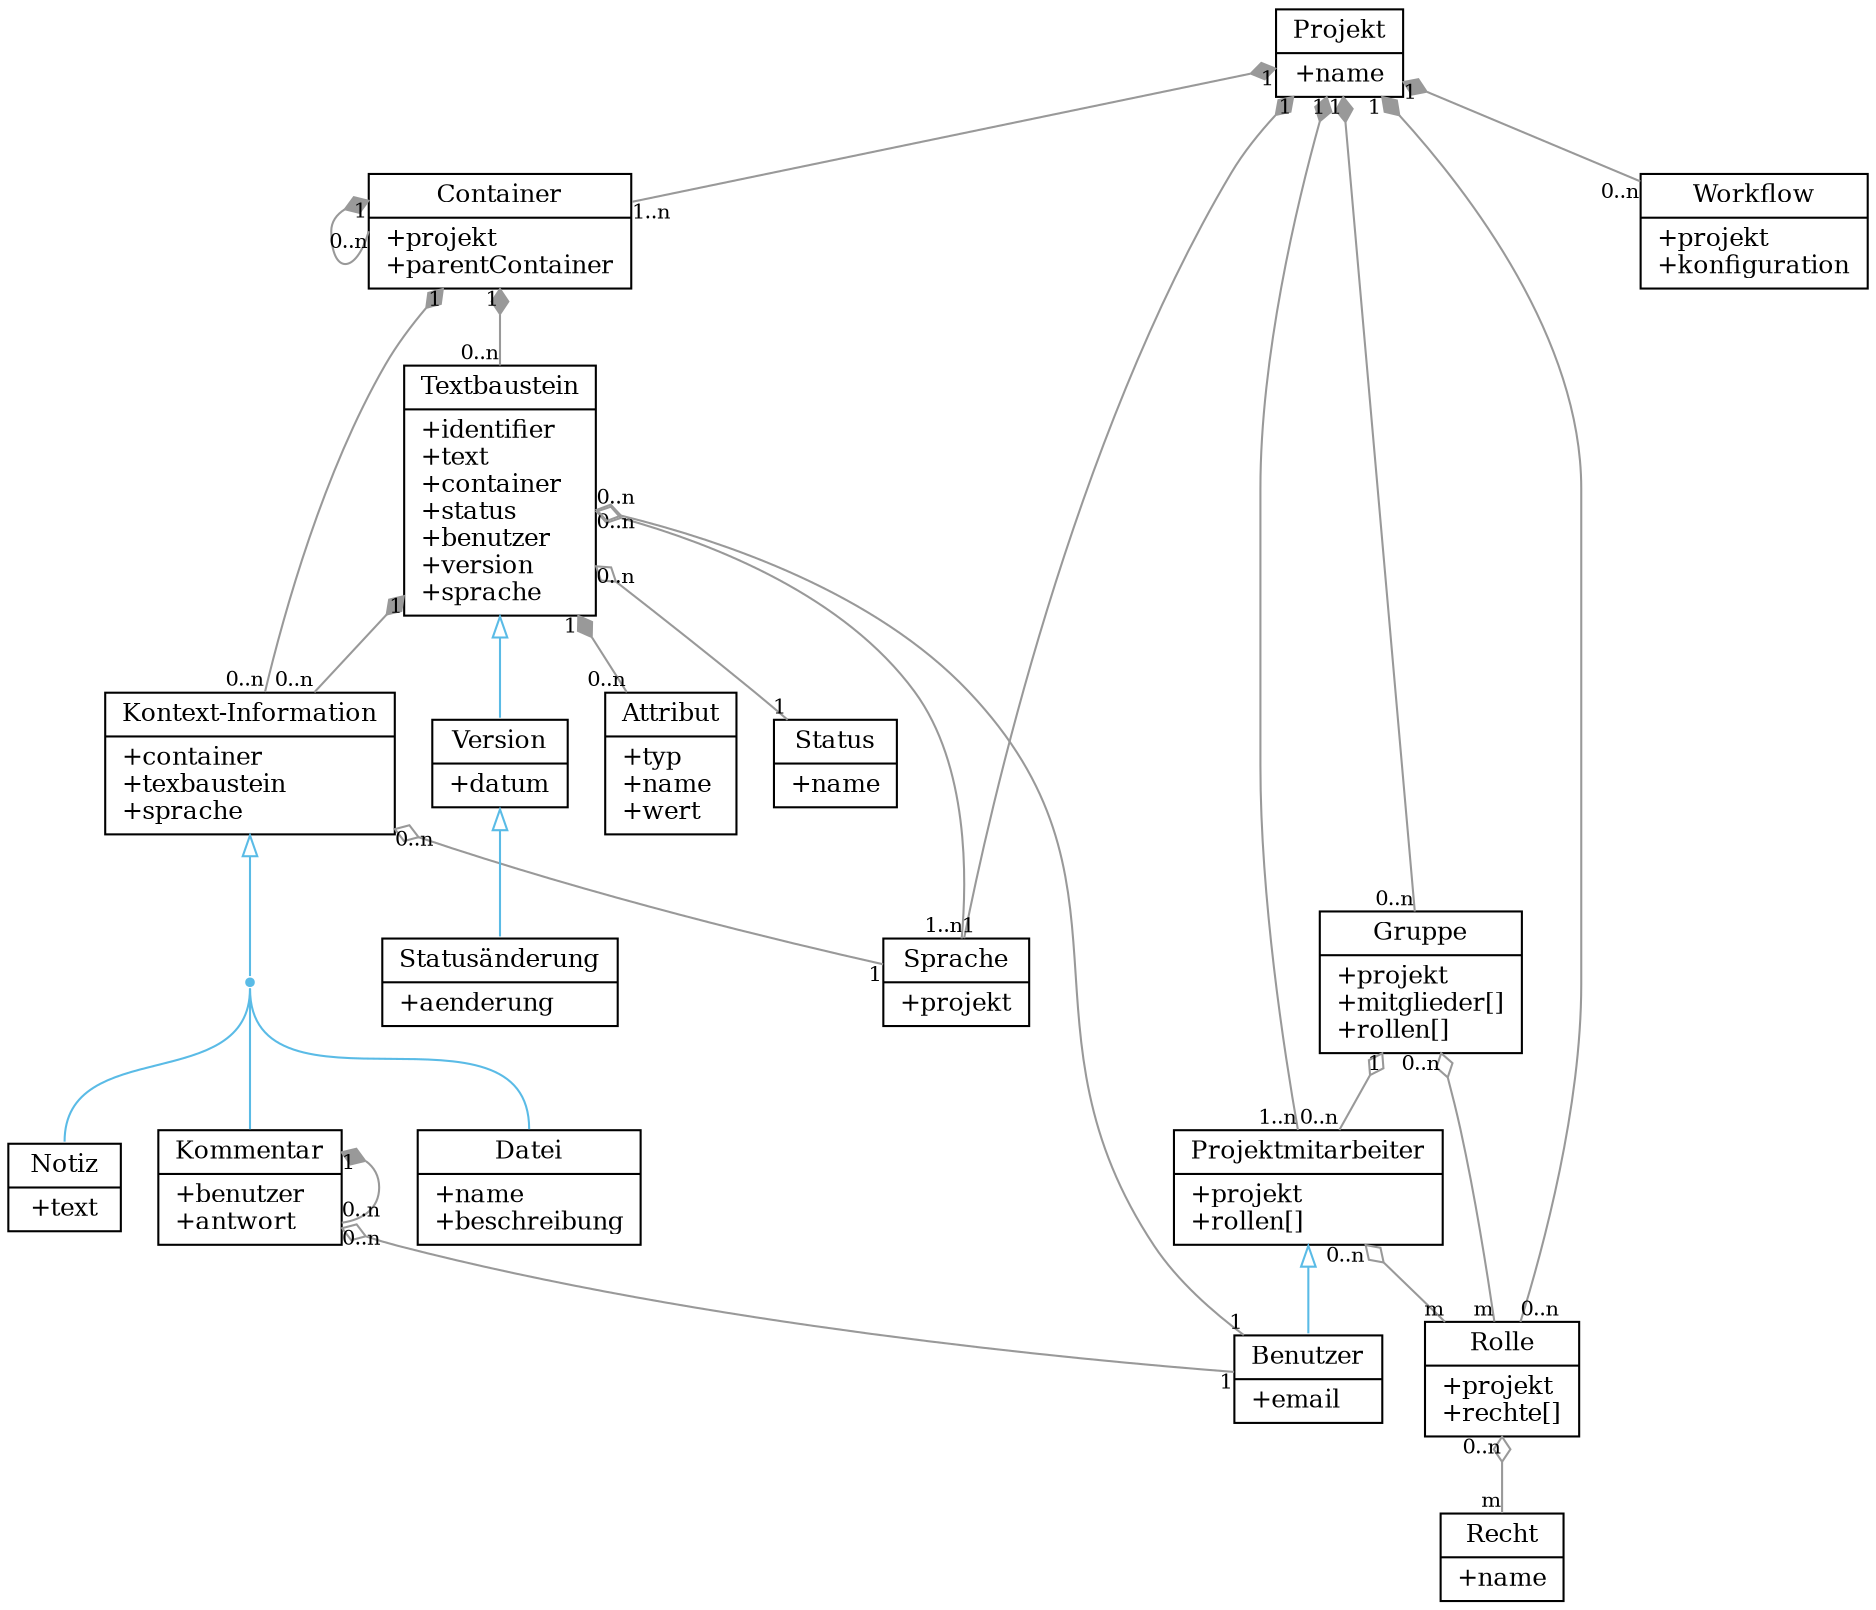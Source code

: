 digraph G {

graph [ rankdir=BT ]
node [ shape=record fontsize=12 ]
edge [ fontsize=10 ]

Projekt [ label="{Projekt|+name}" ]
Sprache [ label="{Sprache|+projekt\l}" ]
Container [ label="{Container|+projekt\l+parentContainer\l}" ]
Textbaustein [ label="{Textbaustein|+identifier\l+text\l+container\l+status\l+benutzer\l+version\l+sprache\l}" ]
Benutzer [ label="{Benutzer|+email\l}" ]
Projektmitarbeiter [ label="{Projektmitarbeiter|+projekt\l+rollen[]\l}" ]
Kontext [ label="{Kontext-Information|+container\l+texbaustein\l+sprache\l}" ]
Kommentar [ label="{Kommentar|+benutzer\l+antwort\l}" ]
Status [ label="{Status|+name\l}" ]
StatusChange [ label="{Statusänderung|+aenderung\l}" ]
Rolle [ label="{Rolle|+projekt\l+rechte[]\l}" ]
Recht [ label="{Recht|+name\l}" ]
Gruppe [ label="{Gruppe|+projekt\l+mitglieder[]\l+rollen[]\l}" ]
Version [ label="{Version|+datum\l}" ]
Workflow [ label="{Workflow|+projekt\l+konfiguration\l}" ]
Attribut [ label="{Attribut|+typ\l+name\l+wert\l}" ]
Datei [ label="{Datei|+name\l+beschreibung}" ]
Notiz [ label="{Notiz|+text}" ]


# Association
edge [ arrowhead=none color="#999999" ]

# Aggregation
# Aggregation can occur when a class is a collection or container of other classes, but where the contained classes do not have a strong life cycle dependency on the container—essentially, if the container is destroyed, its contents are not.
# In UML, it is graphically represented as a hollow diamond shape on the containing class end of the tree with lines that connect contained classes to the containing class.
edge [ arrowhead=odiamond ]
Status -> Textbaustein [ taillabel="1" headlabel="0..n" ]
Recht -> Rolle [ taillabel="m" headlabel="0..n" ]
Benutzer -> Textbaustein [ taillabel="1" headlabel="0..n" ]
Benutzer -> Kommentar [ taillabel="1" headlabel="0..n" ]
Sprache -> Kontext [ taillabel="1" headlabel="0..n" ]
Sprache -> Textbaustein [ taillabel="1" headlabel="0..n" ]
Projektmitarbeiter -> Gruppe [ taillabel="0..n" headlabel="1" ]
Rolle -> Gruppe [ taillabel="m" headlabel="0..n" ]
Rolle -> Projektmitarbeiter  [ taillabel="m" headlabel="0..n" ]

# Composition
# Composition usually has a strong life cycle dependency between instances of the container class and instances of the contained class(es): If the container is destroyed, normally every instance that it contains is destroyed as well. 
# The UML graphical representation of a composition relationship is a filled diamond shape on the containing class end of the tree of lines that connect contained class(es) to the containing class.
edge [ arrowhead=diamond ]
Attribut -> Textbaustein [ taillabel="0..n" headlabel="1" ]
Container -> Container [ taillabel="0..n" headlabel="1" tailport=w ]
Textbaustein -> Container [ taillabel="0..n" headlabel="1" ]
Kontext -> Container [ taillabel="0..n" headlabel="1" ]
Kontext -> Textbaustein [ taillabel="0..n" headlabel="1" ]
Sprache -> Projekt [ taillabel="1..n" headlabel="1" ]
Container -> Projekt [ taillabel="1..n" headlabel="1" ]
Workflow -> Projekt [ taillabel="0..n" headlabel="1" ]
Projektmitarbeiter -> Projekt  [ taillabel="1..n" headlabel="1" ]
Gruppe -> Projekt [ taillabel="0..n" headlabel="1" ]
Rolle -> Projekt [ taillabel="0..n" headlabel="1" ]
Kommentar -> Kommentar [ taillabel="0..n" headlabel="1" ]

# Generalization
node [ shape=point color="#5abbe6" ]
KontextMerge

edge [ arrowtail=none arrowhead=onormal color="#5abbe6" fontcolor="#5abbe6" weight=10 headport=s tailport=n ]
Benutzer -> Projektmitarbeiter
KontextMerge -> Kontext
Version -> Textbaustein
StatusChange -> Version

edge [ arrowhead=none ]
Kommentar -> KontextMerge
Datei -> KontextMerge
Notiz -> KontextMerge


}